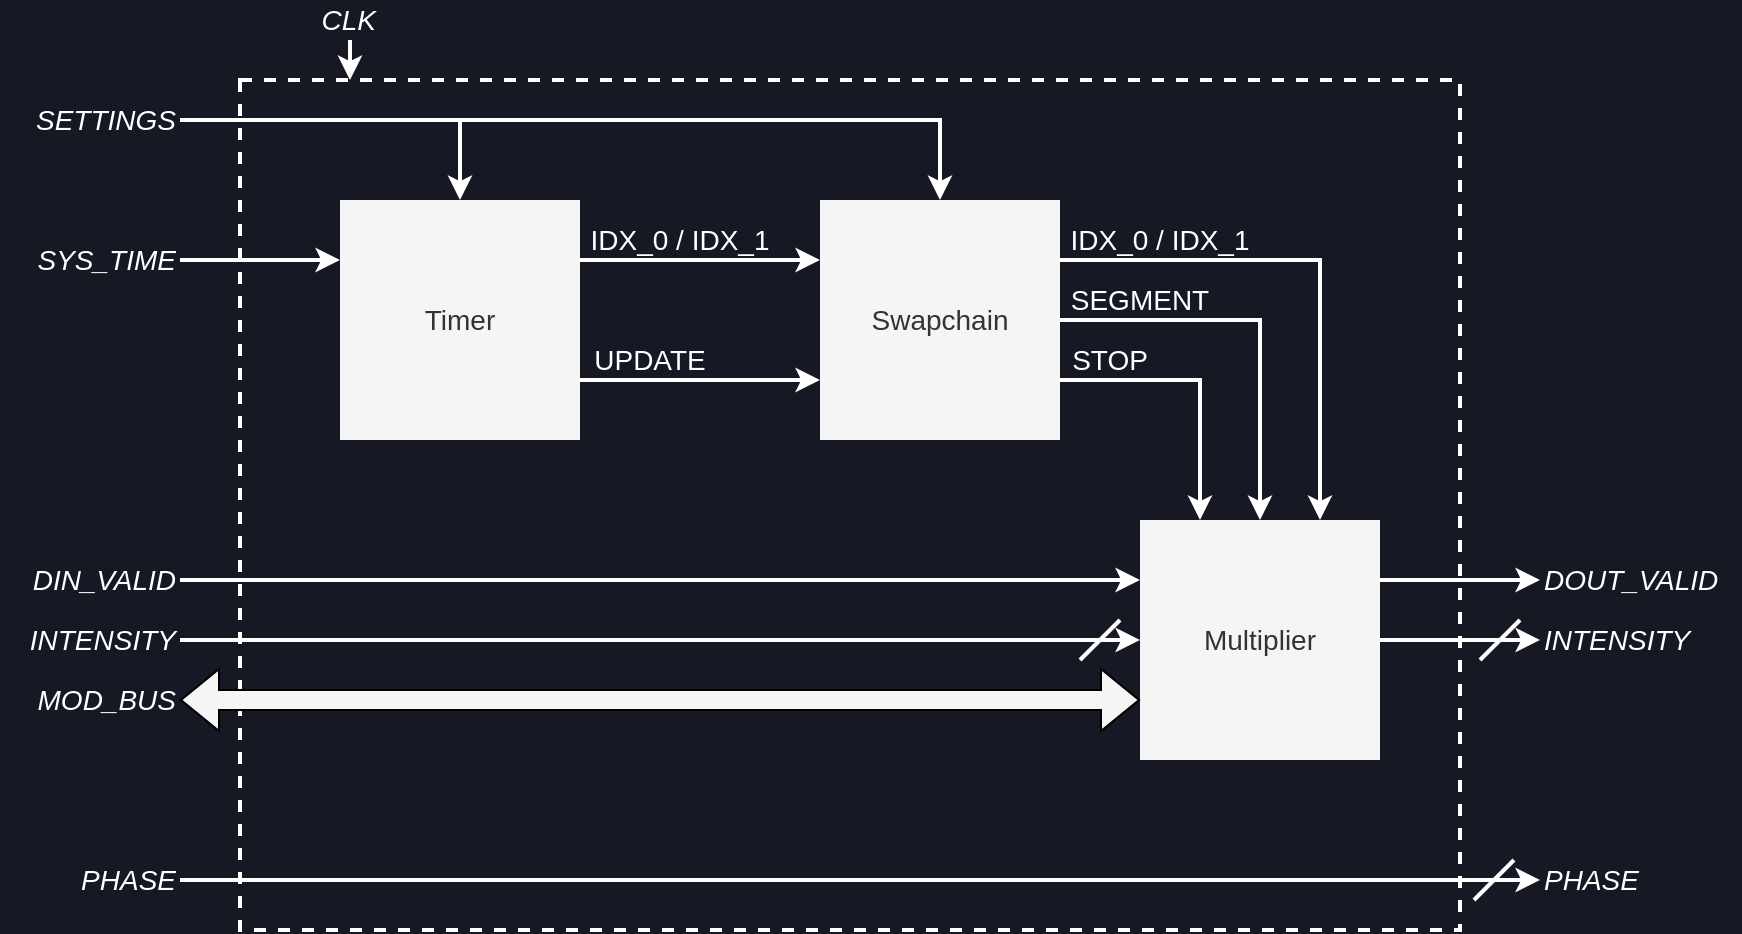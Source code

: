 <mxfile compressed="false">
    <diagram id="86R6ZRfhnQo9sD8B5-7s" name="Page-1">
        <mxGraphModel dx="1741" dy="658" grid="1" gridSize="10" guides="1" tooltips="1" connect="1" arrows="1" fold="1" page="1" pageScale="1" pageWidth="827" pageHeight="1169" background="#161923" math="0" shadow="0">
            <root>
                <mxCell id="0"/>
                <mxCell id="1" parent="0"/>
                <mxCell id="140" value="" style="rounded=0;whiteSpace=wrap;html=1;labelBackgroundColor=none;fontSize=14;fontColor=#333333;strokeColor=#FFFFFF;strokeWidth=2;fillColor=none;dashed=1;" parent="1" vertex="1">
                    <mxGeometry x="190" y="75" width="610" height="425" as="geometry"/>
                </mxCell>
                <mxCell id="96" value="Timer" style="rounded=0;whiteSpace=wrap;html=1;fontFamily=Helvetica;fontSize=14;fontColor=#333333;strokeColor=none;strokeWidth=3;fillColor=#f5f5f5;" parent="1" vertex="1">
                    <mxGeometry x="240" y="135" width="120" height="120" as="geometry"/>
                </mxCell>
                <mxCell id="97" value="Swapchain" style="rounded=0;whiteSpace=wrap;html=1;fontFamily=Helvetica;fontSize=14;fontColor=#333333;strokeColor=none;strokeWidth=3;fillColor=#f5f5f5;" parent="1" vertex="1">
                    <mxGeometry x="480" y="135" width="120" height="120" as="geometry"/>
                </mxCell>
                <mxCell id="98" value="Multiplier" style="rounded=0;whiteSpace=wrap;html=1;fontFamily=Helvetica;fontSize=14;fontColor=#333333;strokeColor=none;strokeWidth=3;fillColor=#f5f5f5;" parent="1" vertex="1">
                    <mxGeometry x="640" y="295" width="120" height="120" as="geometry"/>
                </mxCell>
                <mxCell id="100" style="edgeStyle=none;rounded=0;html=1;exitX=1;exitY=0.25;exitDx=0;exitDy=0;fontColor=#333333;strokeColor=#FFFFFF;strokeWidth=2;entryX=0;entryY=0.25;entryDx=0;entryDy=0;" parent="1" source="96" target="97" edge="1">
                    <mxGeometry relative="1" as="geometry">
                        <mxPoint x="180" y="-225" as="sourcePoint"/>
                        <mxPoint x="260" y="-225" as="targetPoint"/>
                    </mxGeometry>
                </mxCell>
                <mxCell id="101" style="edgeStyle=none;rounded=0;html=1;exitX=1;exitY=0.75;exitDx=0;exitDy=0;fontColor=#333333;strokeColor=#FFFFFF;strokeWidth=2;entryX=0;entryY=0.75;entryDx=0;entryDy=0;" parent="1" source="96" target="97" edge="1">
                    <mxGeometry relative="1" as="geometry">
                        <mxPoint x="370" y="177.5" as="sourcePoint"/>
                        <mxPoint x="490" y="177.5" as="targetPoint"/>
                    </mxGeometry>
                </mxCell>
                <mxCell id="102" value="&lt;span style=&quot;font-size: 14px&quot;&gt;IDX_0 / IDX_1&lt;/span&gt;" style="text;html=1;strokeColor=none;fillColor=none;align=center;verticalAlign=middle;whiteSpace=wrap;rounded=0;fontFamily=Helvetica;fontSize=14;fontColor=#FFFFFF;strokeWidth=2;" parent="1" vertex="1">
                    <mxGeometry x="360" y="145" width="100" height="20" as="geometry"/>
                </mxCell>
                <mxCell id="103" value="&lt;span style=&quot;font-size: 14px&quot;&gt;UPDATE&lt;/span&gt;" style="text;html=1;strokeColor=none;fillColor=none;align=center;verticalAlign=middle;whiteSpace=wrap;rounded=0;fontFamily=Helvetica;fontSize=14;fontColor=#FFFFFF;strokeWidth=2;" parent="1" vertex="1">
                    <mxGeometry x="360" y="205" width="70" height="20" as="geometry"/>
                </mxCell>
                <mxCell id="104" style="edgeStyle=none;rounded=0;html=1;exitX=1;exitY=0.25;exitDx=0;exitDy=0;fontColor=#333333;strokeColor=#FFFFFF;strokeWidth=2;entryX=0.75;entryY=0;entryDx=0;entryDy=0;" parent="1" target="98" edge="1">
                    <mxGeometry relative="1" as="geometry">
                        <mxPoint x="600" y="165" as="sourcePoint"/>
                        <mxPoint x="720" y="165" as="targetPoint"/>
                        <Array as="points">
                            <mxPoint x="730" y="165"/>
                        </Array>
                    </mxGeometry>
                </mxCell>
                <mxCell id="105" value="&lt;span style=&quot;font-size: 14px&quot;&gt;IDX_0 / IDX_1&lt;/span&gt;" style="text;html=1;strokeColor=none;fillColor=none;align=center;verticalAlign=middle;whiteSpace=wrap;rounded=0;fontFamily=Helvetica;fontSize=14;fontColor=#FFFFFF;strokeWidth=2;" parent="1" vertex="1">
                    <mxGeometry x="600" y="145" width="100" height="20" as="geometry"/>
                </mxCell>
                <mxCell id="106" style="edgeStyle=none;rounded=0;html=1;exitX=1;exitY=0.75;exitDx=0;exitDy=0;fontColor=#333333;strokeColor=#FFFFFF;strokeWidth=2;entryX=0.5;entryY=0;entryDx=0;entryDy=0;" parent="1" target="98" edge="1">
                    <mxGeometry relative="1" as="geometry">
                        <mxPoint x="600" y="195" as="sourcePoint"/>
                        <mxPoint x="720" y="195" as="targetPoint"/>
                        <Array as="points">
                            <mxPoint x="700" y="195"/>
                        </Array>
                    </mxGeometry>
                </mxCell>
                <mxCell id="108" value="" style="edgeStyle=none;html=1;" parent="1" source="107" target="97" edge="1">
                    <mxGeometry relative="1" as="geometry"/>
                </mxCell>
                <mxCell id="107" value="&lt;span style=&quot;font-size: 14px&quot;&gt;SEGMENT&lt;/span&gt;" style="text;html=1;strokeColor=none;fillColor=none;align=center;verticalAlign=middle;whiteSpace=wrap;rounded=0;fontFamily=Helvetica;fontSize=14;fontColor=#FFFFFF;strokeWidth=2;" parent="1" vertex="1">
                    <mxGeometry x="600" y="175" width="80" height="20" as="geometry"/>
                </mxCell>
                <mxCell id="109" style="edgeStyle=none;rounded=0;html=1;exitX=1;exitY=0.75;exitDx=0;exitDy=0;fontColor=#333333;strokeColor=#FFFFFF;strokeWidth=2;entryX=0.25;entryY=0;entryDx=0;entryDy=0;" parent="1" target="98" edge="1">
                    <mxGeometry relative="1" as="geometry">
                        <mxPoint x="600" y="225" as="sourcePoint"/>
                        <mxPoint x="720" y="225" as="targetPoint"/>
                        <Array as="points">
                            <mxPoint x="670" y="225"/>
                        </Array>
                    </mxGeometry>
                </mxCell>
                <mxCell id="110" value="&lt;span style=&quot;font-size: 14px&quot;&gt;STOP&lt;/span&gt;" style="text;html=1;strokeColor=none;fillColor=none;align=center;verticalAlign=middle;whiteSpace=wrap;rounded=0;fontFamily=Helvetica;fontSize=14;fontColor=#FFFFFF;strokeWidth=2;" parent="1" vertex="1">
                    <mxGeometry x="600" y="205" width="50" height="20" as="geometry"/>
                </mxCell>
                <mxCell id="111" value="&lt;i style=&quot;font-size: 14px;&quot;&gt;SETTINGS&lt;/i&gt;" style="text;html=1;strokeColor=none;fillColor=none;align=right;verticalAlign=middle;whiteSpace=wrap;rounded=0;labelBackgroundColor=none;fontSize=14;fontColor=#FFFFFF;" parent="1" vertex="1">
                    <mxGeometry x="80" y="75" width="80" height="40" as="geometry"/>
                </mxCell>
                <mxCell id="112" style="edgeStyle=none;rounded=0;html=1;exitX=1;exitY=0.5;exitDx=0;exitDy=0;fontColor=#333333;strokeColor=#FFFFFF;strokeWidth=2;entryX=0.5;entryY=0;entryDx=0;entryDy=0;" parent="1" source="111" target="96" edge="1">
                    <mxGeometry relative="1" as="geometry">
                        <mxPoint x="180" y="-275" as="sourcePoint"/>
                        <mxPoint x="520" y="-215.0" as="targetPoint"/>
                        <Array as="points">
                            <mxPoint x="300" y="95"/>
                        </Array>
                    </mxGeometry>
                </mxCell>
                <mxCell id="113" style="edgeStyle=none;rounded=0;html=1;exitX=1;exitY=0.5;exitDx=0;exitDy=0;fontColor=#333333;strokeColor=#FFFFFF;strokeWidth=2;entryX=0.5;entryY=0;entryDx=0;entryDy=0;" parent="1" source="111" target="97" edge="1">
                    <mxGeometry relative="1" as="geometry">
                        <mxPoint x="180" y="105" as="sourcePoint"/>
                        <mxPoint x="310" y="145.0" as="targetPoint"/>
                        <Array as="points">
                            <mxPoint x="540" y="95"/>
                        </Array>
                    </mxGeometry>
                </mxCell>
                <mxCell id="114" value="&lt;i&gt;SYS_TIME&lt;/i&gt;" style="text;html=1;strokeColor=none;fillColor=none;align=right;verticalAlign=middle;whiteSpace=wrap;rounded=0;labelBackgroundColor=none;fontSize=14;fontColor=#FFFFFF;" parent="1" vertex="1">
                    <mxGeometry x="70" y="145" width="90" height="40" as="geometry"/>
                </mxCell>
                <mxCell id="115" style="edgeStyle=none;rounded=0;html=1;exitX=1;exitY=0.5;exitDx=0;exitDy=0;fontColor=#333333;strokeColor=#FFFFFF;strokeWidth=2;entryX=0;entryY=0.25;entryDx=0;entryDy=0;" parent="1" source="114" target="96" edge="1">
                    <mxGeometry relative="1" as="geometry">
                        <mxPoint x="180" y="105" as="sourcePoint"/>
                        <mxPoint x="550" y="145" as="targetPoint"/>
                        <Array as="points"/>
                    </mxGeometry>
                </mxCell>
                <mxCell id="117" value="&lt;i&gt;DIN_VALID&lt;/i&gt;" style="text;html=1;strokeColor=none;fillColor=none;align=right;verticalAlign=middle;whiteSpace=wrap;rounded=0;labelBackgroundColor=none;fontSize=14;fontColor=#FFFFFF;" parent="1" vertex="1">
                    <mxGeometry x="70" y="305" width="90" height="40" as="geometry"/>
                </mxCell>
                <mxCell id="118" value="&lt;i&gt;INTENSITY&lt;/i&gt;" style="text;html=1;strokeColor=none;fillColor=none;align=right;verticalAlign=middle;whiteSpace=wrap;rounded=0;labelBackgroundColor=none;fontSize=14;fontColor=#FFFFFF;" parent="1" vertex="1">
                    <mxGeometry x="70" y="335" width="90" height="40" as="geometry"/>
                </mxCell>
                <mxCell id="120" style="edgeStyle=none;rounded=0;html=1;exitX=1;exitY=0.5;exitDx=0;exitDy=0;fontColor=#333333;strokeColor=#FFFFFF;strokeWidth=2;entryX=0;entryY=0.25;entryDx=0;entryDy=0;" parent="1" source="117" target="98" edge="1">
                    <mxGeometry relative="1" as="geometry">
                        <mxPoint x="180" y="325" as="sourcePoint"/>
                        <mxPoint x="240" y="325" as="targetPoint"/>
                    </mxGeometry>
                </mxCell>
                <mxCell id="121" style="edgeStyle=none;rounded=0;html=1;exitX=1;exitY=0.5;exitDx=0;exitDy=0;fontColor=#333333;strokeColor=#FFFFFF;strokeWidth=2;entryX=0;entryY=0.5;entryDx=0;entryDy=0;" parent="1" target="98" edge="1">
                    <mxGeometry relative="1" as="geometry">
                        <mxPoint x="160" y="355.0" as="sourcePoint"/>
                        <mxPoint x="240" y="355.0" as="targetPoint"/>
                    </mxGeometry>
                </mxCell>
                <mxCell id="123" value="" style="endArrow=none;html=1;rounded=1;labelBackgroundColor=default;fontFamily=Helvetica;fontSize=14;fontColor=#000000;strokeColor=#FFFFFF;strokeWidth=2;shape=connector;fillColor=#f5f5f5;" parent="1" edge="1">
                    <mxGeometry width="50" height="50" relative="1" as="geometry">
                        <mxPoint x="610" y="365.0" as="sourcePoint"/>
                        <mxPoint x="630" y="345.0" as="targetPoint"/>
                    </mxGeometry>
                </mxCell>
                <mxCell id="125" value="" style="shape=flexArrow;endArrow=classic;html=1;rounded=0;labelBackgroundColor=default;fontFamily=Helvetica;fontSize=14;fontColor=#000000;strokeColor=default;strokeWidth=1;jumpStyle=arc;fillColor=#f5f5f5;entryX=0;entryY=0.75;entryDx=0;entryDy=0;startArrow=block;" parent="1" target="98" edge="1">
                    <mxGeometry width="50" height="50" relative="1" as="geometry">
                        <mxPoint x="160" y="385" as="sourcePoint"/>
                        <mxPoint x="190" y="465" as="targetPoint"/>
                        <Array as="points"/>
                    </mxGeometry>
                </mxCell>
                <mxCell id="126" value="&lt;i&gt;MOD_BUS&lt;/i&gt;" style="text;html=1;strokeColor=none;fillColor=none;align=right;verticalAlign=middle;whiteSpace=wrap;rounded=0;labelBackgroundColor=none;fontSize=14;fontColor=#FFFFFF;" parent="1" vertex="1">
                    <mxGeometry x="70" y="365" width="90" height="40" as="geometry"/>
                </mxCell>
                <mxCell id="127" value="&lt;i&gt;DOUT_VALID&lt;/i&gt;" style="text;html=1;strokeColor=none;fillColor=none;align=left;verticalAlign=middle;whiteSpace=wrap;rounded=0;fontFamily=Helvetica;fontSize=14;fontColor=#FFFFFF;" parent="1" vertex="1">
                    <mxGeometry x="840" y="305" width="100" height="40" as="geometry"/>
                </mxCell>
                <mxCell id="128" value="&lt;i&gt;PHASE&lt;/i&gt;" style="text;html=1;strokeColor=none;fillColor=none;align=right;verticalAlign=middle;whiteSpace=wrap;rounded=0;labelBackgroundColor=none;fontSize=14;fontColor=#FFFFFF;" parent="1" vertex="1">
                    <mxGeometry x="70" y="455" width="90" height="40" as="geometry"/>
                </mxCell>
                <mxCell id="129" style="edgeStyle=none;rounded=0;html=1;fontColor=#333333;strokeColor=#FFFFFF;strokeWidth=2;exitX=1;exitY=0.5;exitDx=0;exitDy=0;" parent="1" source="128" edge="1">
                    <mxGeometry relative="1" as="geometry">
                        <mxPoint x="160" y="505" as="sourcePoint"/>
                        <mxPoint x="840" y="475" as="targetPoint"/>
                    </mxGeometry>
                </mxCell>
                <mxCell id="131" value="&lt;i&gt;INTENSITY&lt;/i&gt;" style="text;html=1;strokeColor=none;fillColor=none;align=left;verticalAlign=middle;whiteSpace=wrap;rounded=0;labelBackgroundColor=none;fontSize=14;fontColor=#FFFFFF;" parent="1" vertex="1">
                    <mxGeometry x="840" y="335" width="80" height="40" as="geometry"/>
                </mxCell>
                <mxCell id="132" style="edgeStyle=none;rounded=0;html=1;exitX=1;exitY=0.25;exitDx=0;exitDy=0;fontColor=#333333;strokeColor=#FFFFFF;strokeWidth=2;entryX=0;entryY=0.5;entryDx=0;entryDy=0;" parent="1" source="98" target="127" edge="1">
                    <mxGeometry relative="1" as="geometry">
                        <mxPoint x="170.0" y="335" as="sourcePoint"/>
                        <mxPoint x="650" y="335" as="targetPoint"/>
                    </mxGeometry>
                </mxCell>
                <mxCell id="133" style="edgeStyle=none;rounded=0;html=1;exitX=1;exitY=0.5;exitDx=0;exitDy=0;fontColor=#333333;strokeColor=#FFFFFF;strokeWidth=2;entryX=0;entryY=0.5;entryDx=0;entryDy=0;" parent="1" source="98" target="131" edge="1">
                    <mxGeometry relative="1" as="geometry">
                        <mxPoint x="770" y="335" as="sourcePoint"/>
                        <mxPoint x="850" y="335" as="targetPoint"/>
                    </mxGeometry>
                </mxCell>
                <mxCell id="134" value="" style="endArrow=none;html=1;rounded=1;labelBackgroundColor=default;fontFamily=Helvetica;fontSize=14;fontColor=#000000;strokeColor=#FFFFFF;strokeWidth=2;shape=connector;fillColor=#f5f5f5;" parent="1" edge="1">
                    <mxGeometry width="50" height="50" relative="1" as="geometry">
                        <mxPoint x="810" y="365.0" as="sourcePoint"/>
                        <mxPoint x="830" y="345.0" as="targetPoint"/>
                    </mxGeometry>
                </mxCell>
                <mxCell id="135" value="&lt;i&gt;PHASE&lt;/i&gt;" style="text;html=1;strokeColor=none;fillColor=none;align=left;verticalAlign=middle;whiteSpace=wrap;rounded=0;labelBackgroundColor=none;fontSize=14;fontColor=#FFFFFF;" parent="1" vertex="1">
                    <mxGeometry x="840" y="455" width="80" height="40" as="geometry"/>
                </mxCell>
                <mxCell id="137" value="" style="endArrow=none;html=1;rounded=1;labelBackgroundColor=default;fontFamily=Helvetica;fontSize=14;fontColor=#000000;strokeColor=#FFFFFF;strokeWidth=2;shape=connector;fillColor=#f5f5f5;" parent="1" edge="1">
                    <mxGeometry width="50" height="50" relative="1" as="geometry">
                        <mxPoint x="807" y="485.0" as="sourcePoint"/>
                        <mxPoint x="827" y="465.0" as="targetPoint"/>
                    </mxGeometry>
                </mxCell>
                <mxCell id="141" value="&lt;i style=&quot;font-size: 14px;&quot;&gt;CLK&lt;/i&gt;" style="text;html=1;strokeColor=none;fillColor=none;align=right;verticalAlign=middle;whiteSpace=wrap;rounded=0;labelBackgroundColor=none;fontSize=14;fontColor=#FFFFFF;" parent="1" vertex="1">
                    <mxGeometry x="230" y="35" width="30" height="20" as="geometry"/>
                </mxCell>
                <mxCell id="142" style="edgeStyle=none;rounded=0;html=1;exitX=0.5;exitY=1;exitDx=0;exitDy=0;fontColor=#333333;strokeColor=#FFFFFF;strokeWidth=2;" parent="1" source="141" edge="1">
                    <mxGeometry relative="1" as="geometry">
                        <mxPoint x="160" y="185" as="sourcePoint"/>
                        <mxPoint x="245" y="75" as="targetPoint"/>
                    </mxGeometry>
                </mxCell>
            </root>
        </mxGraphModel>
    </diagram>
</mxfile>